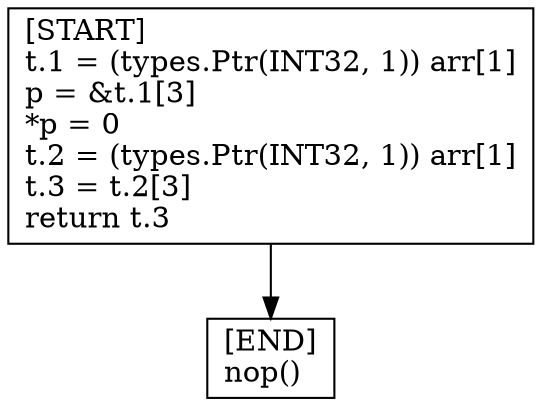 digraph {
  node [shape=box]
  START [label="[START]\lt.1 = (types.Ptr(INT32, 1)) arr[1]\lp = &t.1[3]\l*p = 0\lt.2 = (types.Ptr(INT32, 1)) arr[1]\lt.3 = t.2[3]\lreturn t.3\l"];
  END [label="[END]\lnop()\l"];
  START -> END;
}
